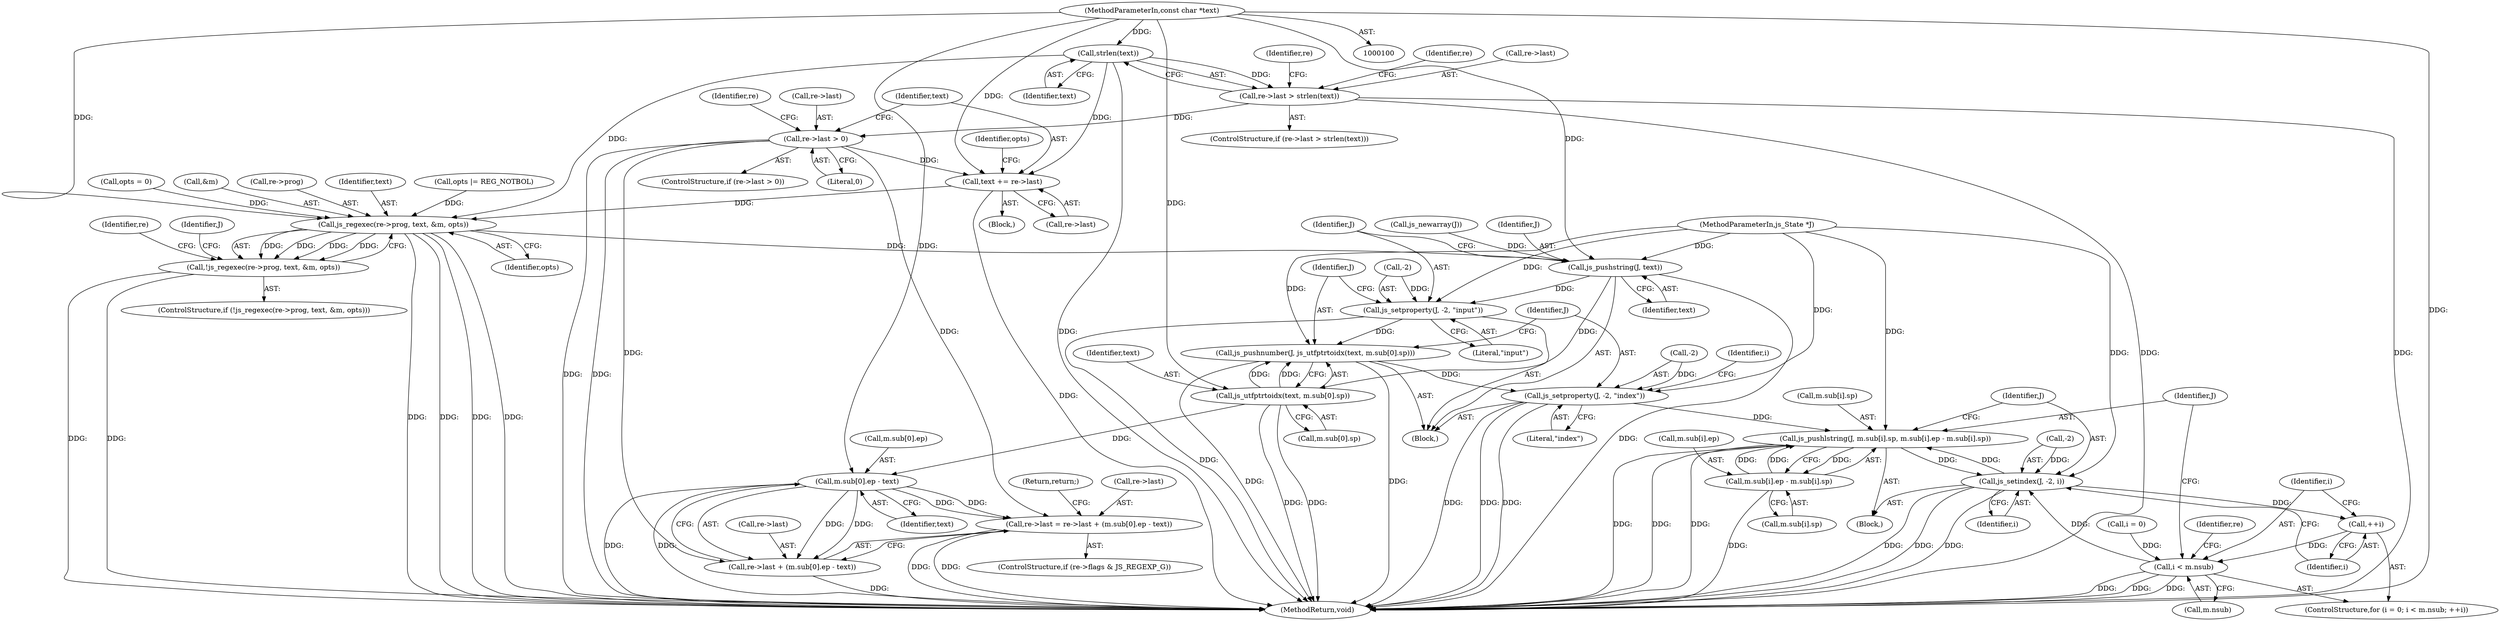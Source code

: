 digraph "1_mujs_00d4606c3baf813b7b1c176823b2729bf51002a2_0@API" {
"1000123" [label="(Call,strlen(text))"];
"1000103" [label="(MethodParameterIn,const char *text)"];
"1000119" [label="(Call,re->last > strlen(text))"];
"1000135" [label="(Call,re->last > 0)"];
"1000141" [label="(Call,text += re->last)"];
"1000151" [label="(Call,js_regexec(re->prog, text, &m, opts))"];
"1000150" [label="(Call,!js_regexec(re->prog, text, &m, opts))"];
"1000162" [label="(Call,js_pushstring(J, text))"];
"1000165" [label="(Call,js_setproperty(J, -2, \"input\"))"];
"1000170" [label="(Call,js_pushnumber(J, js_utfptrtoidx(text, m.sub[0].sp)))"];
"1000181" [label="(Call,js_setproperty(J, -2, \"index\"))"];
"1000198" [label="(Call,js_pushlstring(J, m.sub[i].sp, m.sub[i].ep - m.sub[i].sp))"];
"1000207" [label="(Call,m.sub[i].ep - m.sub[i].sp)"];
"1000222" [label="(Call,js_setindex(J, -2, i))"];
"1000195" [label="(Call,++i)"];
"1000190" [label="(Call,i < m.nsub)"];
"1000172" [label="(Call,js_utfptrtoidx(text, m.sub[0].sp))"];
"1000241" [label="(Call,m.sub[0].ep - text)"];
"1000233" [label="(Call,re->last = re->last + (m.sub[0].ep - text))"];
"1000237" [label="(Call,re->last + (m.sub[0].ep - text))"];
"1000108" [label="(Call,opts = 0)"];
"1000249" [label="(Identifier,text)"];
"1000226" [label="(Identifier,i)"];
"1000142" [label="(Identifier,text)"];
"1000101" [label="(MethodParameterIn,js_State *J)"];
"1000170" [label="(Call,js_pushnumber(J, js_utfptrtoidx(text, m.sub[0].sp)))"];
"1000182" [label="(Identifier,J)"];
"1000163" [label="(Identifier,J)"];
"1000199" [label="(Identifier,J)"];
"1000151" [label="(Call,js_regexec(re->prog, text, &m, opts))"];
"1000223" [label="(Identifier,J)"];
"1000237" [label="(Call,re->last + (m.sub[0].ep - text))"];
"1000197" [label="(Block,)"];
"1000264" [label="(MethodReturn,void)"];
"1000136" [label="(Call,re->last)"];
"1000167" [label="(Call,-2)"];
"1000120" [label="(Call,re->last)"];
"1000242" [label="(Call,m.sub[0].ep)"];
"1000166" [label="(Identifier,J)"];
"1000196" [label="(Identifier,i)"];
"1000119" [label="(Call,re->last > strlen(text))"];
"1000174" [label="(Call,m.sub[0].sp)"];
"1000124" [label="(Identifier,text)"];
"1000118" [label="(ControlStructure,if (re->last > strlen(text)))"];
"1000141" [label="(Call,text += re->last)"];
"1000207" [label="(Call,m.sub[i].ep - m.sub[i].sp)"];
"1000135" [label="(Call,re->last > 0)"];
"1000230" [label="(Identifier,re)"];
"1000191" [label="(Identifier,i)"];
"1000123" [label="(Call,strlen(text))"];
"1000190" [label="(Call,i < m.nsub)"];
"1000173" [label="(Identifier,text)"];
"1000254" [label="(Identifier,re)"];
"1000186" [label="(ControlStructure,for (i = 0; i < m.nsub; ++i))"];
"1000147" [label="(Identifier,opts)"];
"1000137" [label="(Identifier,re)"];
"1000156" [label="(Call,&m)"];
"1000208" [label="(Call,m.sub[i].ep)"];
"1000150" [label="(Call,!js_regexec(re->prog, text, &m, opts))"];
"1000152" [label="(Call,re->prog)"];
"1000187" [label="(Call,i = 0)"];
"1000241" [label="(Call,m.sub[0].ep - text)"];
"1000227" [label="(ControlStructure,if (re->flags & JS_REGEXP_G))"];
"1000200" [label="(Call,m.sub[i].sp)"];
"1000159" [label="(Block,)"];
"1000128" [label="(Identifier,re)"];
"1000165" [label="(Call,js_setproperty(J, -2, \"input\"))"];
"1000149" [label="(ControlStructure,if (!js_regexec(re->prog, text, &m, opts)))"];
"1000238" [label="(Call,re->last)"];
"1000224" [label="(Call,-2)"];
"1000172" [label="(Call,js_utfptrtoidx(text, m.sub[0].sp))"];
"1000198" [label="(Call,js_pushlstring(J, m.sub[i].sp, m.sub[i].ep - m.sub[i].sp))"];
"1000161" [label="(Identifier,J)"];
"1000183" [label="(Call,-2)"];
"1000158" [label="(Identifier,opts)"];
"1000222" [label="(Call,js_setindex(J, -2, i))"];
"1000195" [label="(Call,++i)"];
"1000192" [label="(Call,m.nsub)"];
"1000185" [label="(Literal,\"index\")"];
"1000181" [label="(Call,js_setproperty(J, -2, \"index\"))"];
"1000134" [label="(ControlStructure,if (re->last > 0))"];
"1000233" [label="(Call,re->last = re->last + (m.sub[0].ep - text))"];
"1000234" [label="(Call,re->last)"];
"1000250" [label="(Return,return;)"];
"1000155" [label="(Identifier,text)"];
"1000139" [label="(Literal,0)"];
"1000169" [label="(Literal,\"input\")"];
"1000103" [label="(MethodParameterIn,const char *text)"];
"1000162" [label="(Call,js_pushstring(J, text))"];
"1000143" [label="(Call,re->last)"];
"1000164" [label="(Identifier,text)"];
"1000160" [label="(Call,js_newarray(J))"];
"1000171" [label="(Identifier,J)"];
"1000146" [label="(Call,opts |= REG_NOTBOL)"];
"1000215" [label="(Call,m.sub[i].sp)"];
"1000153" [label="(Identifier,re)"];
"1000140" [label="(Block,)"];
"1000188" [label="(Identifier,i)"];
"1000123" -> "1000119"  [label="AST: "];
"1000123" -> "1000124"  [label="CFG: "];
"1000124" -> "1000123"  [label="AST: "];
"1000119" -> "1000123"  [label="CFG: "];
"1000123" -> "1000264"  [label="DDG: "];
"1000123" -> "1000119"  [label="DDG: "];
"1000103" -> "1000123"  [label="DDG: "];
"1000123" -> "1000141"  [label="DDG: "];
"1000123" -> "1000151"  [label="DDG: "];
"1000103" -> "1000100"  [label="AST: "];
"1000103" -> "1000264"  [label="DDG: "];
"1000103" -> "1000141"  [label="DDG: "];
"1000103" -> "1000151"  [label="DDG: "];
"1000103" -> "1000162"  [label="DDG: "];
"1000103" -> "1000172"  [label="DDG: "];
"1000103" -> "1000241"  [label="DDG: "];
"1000119" -> "1000118"  [label="AST: "];
"1000120" -> "1000119"  [label="AST: "];
"1000128" -> "1000119"  [label="CFG: "];
"1000137" -> "1000119"  [label="CFG: "];
"1000119" -> "1000264"  [label="DDG: "];
"1000119" -> "1000264"  [label="DDG: "];
"1000119" -> "1000135"  [label="DDG: "];
"1000135" -> "1000134"  [label="AST: "];
"1000135" -> "1000139"  [label="CFG: "];
"1000136" -> "1000135"  [label="AST: "];
"1000139" -> "1000135"  [label="AST: "];
"1000142" -> "1000135"  [label="CFG: "];
"1000153" -> "1000135"  [label="CFG: "];
"1000135" -> "1000264"  [label="DDG: "];
"1000135" -> "1000264"  [label="DDG: "];
"1000135" -> "1000141"  [label="DDG: "];
"1000135" -> "1000233"  [label="DDG: "];
"1000135" -> "1000237"  [label="DDG: "];
"1000141" -> "1000140"  [label="AST: "];
"1000141" -> "1000143"  [label="CFG: "];
"1000142" -> "1000141"  [label="AST: "];
"1000143" -> "1000141"  [label="AST: "];
"1000147" -> "1000141"  [label="CFG: "];
"1000141" -> "1000264"  [label="DDG: "];
"1000141" -> "1000151"  [label="DDG: "];
"1000151" -> "1000150"  [label="AST: "];
"1000151" -> "1000158"  [label="CFG: "];
"1000152" -> "1000151"  [label="AST: "];
"1000155" -> "1000151"  [label="AST: "];
"1000156" -> "1000151"  [label="AST: "];
"1000158" -> "1000151"  [label="AST: "];
"1000150" -> "1000151"  [label="CFG: "];
"1000151" -> "1000264"  [label="DDG: "];
"1000151" -> "1000264"  [label="DDG: "];
"1000151" -> "1000264"  [label="DDG: "];
"1000151" -> "1000264"  [label="DDG: "];
"1000151" -> "1000150"  [label="DDG: "];
"1000151" -> "1000150"  [label="DDG: "];
"1000151" -> "1000150"  [label="DDG: "];
"1000151" -> "1000150"  [label="DDG: "];
"1000146" -> "1000151"  [label="DDG: "];
"1000108" -> "1000151"  [label="DDG: "];
"1000151" -> "1000162"  [label="DDG: "];
"1000150" -> "1000149"  [label="AST: "];
"1000161" -> "1000150"  [label="CFG: "];
"1000254" -> "1000150"  [label="CFG: "];
"1000150" -> "1000264"  [label="DDG: "];
"1000150" -> "1000264"  [label="DDG: "];
"1000162" -> "1000159"  [label="AST: "];
"1000162" -> "1000164"  [label="CFG: "];
"1000163" -> "1000162"  [label="AST: "];
"1000164" -> "1000162"  [label="AST: "];
"1000166" -> "1000162"  [label="CFG: "];
"1000162" -> "1000264"  [label="DDG: "];
"1000160" -> "1000162"  [label="DDG: "];
"1000101" -> "1000162"  [label="DDG: "];
"1000162" -> "1000165"  [label="DDG: "];
"1000162" -> "1000172"  [label="DDG: "];
"1000165" -> "1000159"  [label="AST: "];
"1000165" -> "1000169"  [label="CFG: "];
"1000166" -> "1000165"  [label="AST: "];
"1000167" -> "1000165"  [label="AST: "];
"1000169" -> "1000165"  [label="AST: "];
"1000171" -> "1000165"  [label="CFG: "];
"1000165" -> "1000264"  [label="DDG: "];
"1000101" -> "1000165"  [label="DDG: "];
"1000167" -> "1000165"  [label="DDG: "];
"1000165" -> "1000170"  [label="DDG: "];
"1000170" -> "1000159"  [label="AST: "];
"1000170" -> "1000172"  [label="CFG: "];
"1000171" -> "1000170"  [label="AST: "];
"1000172" -> "1000170"  [label="AST: "];
"1000182" -> "1000170"  [label="CFG: "];
"1000170" -> "1000264"  [label="DDG: "];
"1000170" -> "1000264"  [label="DDG: "];
"1000101" -> "1000170"  [label="DDG: "];
"1000172" -> "1000170"  [label="DDG: "];
"1000172" -> "1000170"  [label="DDG: "];
"1000170" -> "1000181"  [label="DDG: "];
"1000181" -> "1000159"  [label="AST: "];
"1000181" -> "1000185"  [label="CFG: "];
"1000182" -> "1000181"  [label="AST: "];
"1000183" -> "1000181"  [label="AST: "];
"1000185" -> "1000181"  [label="AST: "];
"1000188" -> "1000181"  [label="CFG: "];
"1000181" -> "1000264"  [label="DDG: "];
"1000181" -> "1000264"  [label="DDG: "];
"1000181" -> "1000264"  [label="DDG: "];
"1000101" -> "1000181"  [label="DDG: "];
"1000183" -> "1000181"  [label="DDG: "];
"1000181" -> "1000198"  [label="DDG: "];
"1000198" -> "1000197"  [label="AST: "];
"1000198" -> "1000207"  [label="CFG: "];
"1000199" -> "1000198"  [label="AST: "];
"1000200" -> "1000198"  [label="AST: "];
"1000207" -> "1000198"  [label="AST: "];
"1000223" -> "1000198"  [label="CFG: "];
"1000198" -> "1000264"  [label="DDG: "];
"1000198" -> "1000264"  [label="DDG: "];
"1000198" -> "1000264"  [label="DDG: "];
"1000222" -> "1000198"  [label="DDG: "];
"1000101" -> "1000198"  [label="DDG: "];
"1000207" -> "1000198"  [label="DDG: "];
"1000207" -> "1000198"  [label="DDG: "];
"1000198" -> "1000207"  [label="DDG: "];
"1000198" -> "1000222"  [label="DDG: "];
"1000207" -> "1000215"  [label="CFG: "];
"1000208" -> "1000207"  [label="AST: "];
"1000215" -> "1000207"  [label="AST: "];
"1000207" -> "1000264"  [label="DDG: "];
"1000222" -> "1000197"  [label="AST: "];
"1000222" -> "1000226"  [label="CFG: "];
"1000223" -> "1000222"  [label="AST: "];
"1000224" -> "1000222"  [label="AST: "];
"1000226" -> "1000222"  [label="AST: "];
"1000196" -> "1000222"  [label="CFG: "];
"1000222" -> "1000264"  [label="DDG: "];
"1000222" -> "1000264"  [label="DDG: "];
"1000222" -> "1000264"  [label="DDG: "];
"1000222" -> "1000195"  [label="DDG: "];
"1000101" -> "1000222"  [label="DDG: "];
"1000224" -> "1000222"  [label="DDG: "];
"1000190" -> "1000222"  [label="DDG: "];
"1000195" -> "1000186"  [label="AST: "];
"1000195" -> "1000196"  [label="CFG: "];
"1000196" -> "1000195"  [label="AST: "];
"1000191" -> "1000195"  [label="CFG: "];
"1000195" -> "1000190"  [label="DDG: "];
"1000190" -> "1000186"  [label="AST: "];
"1000190" -> "1000192"  [label="CFG: "];
"1000191" -> "1000190"  [label="AST: "];
"1000192" -> "1000190"  [label="AST: "];
"1000199" -> "1000190"  [label="CFG: "];
"1000230" -> "1000190"  [label="CFG: "];
"1000190" -> "1000264"  [label="DDG: "];
"1000190" -> "1000264"  [label="DDG: "];
"1000190" -> "1000264"  [label="DDG: "];
"1000187" -> "1000190"  [label="DDG: "];
"1000172" -> "1000174"  [label="CFG: "];
"1000173" -> "1000172"  [label="AST: "];
"1000174" -> "1000172"  [label="AST: "];
"1000172" -> "1000264"  [label="DDG: "];
"1000172" -> "1000264"  [label="DDG: "];
"1000172" -> "1000241"  [label="DDG: "];
"1000241" -> "1000237"  [label="AST: "];
"1000241" -> "1000249"  [label="CFG: "];
"1000242" -> "1000241"  [label="AST: "];
"1000249" -> "1000241"  [label="AST: "];
"1000237" -> "1000241"  [label="CFG: "];
"1000241" -> "1000264"  [label="DDG: "];
"1000241" -> "1000264"  [label="DDG: "];
"1000241" -> "1000233"  [label="DDG: "];
"1000241" -> "1000233"  [label="DDG: "];
"1000241" -> "1000237"  [label="DDG: "];
"1000241" -> "1000237"  [label="DDG: "];
"1000233" -> "1000227"  [label="AST: "];
"1000233" -> "1000237"  [label="CFG: "];
"1000234" -> "1000233"  [label="AST: "];
"1000237" -> "1000233"  [label="AST: "];
"1000250" -> "1000233"  [label="CFG: "];
"1000233" -> "1000264"  [label="DDG: "];
"1000233" -> "1000264"  [label="DDG: "];
"1000238" -> "1000237"  [label="AST: "];
"1000237" -> "1000264"  [label="DDG: "];
}
